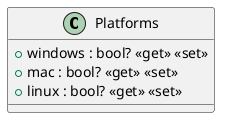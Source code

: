@startuml
class Platforms {
    + windows : bool? <<get>> <<set>>
    + mac : bool? <<get>> <<set>>
    + linux : bool? <<get>> <<set>>
}
@enduml
